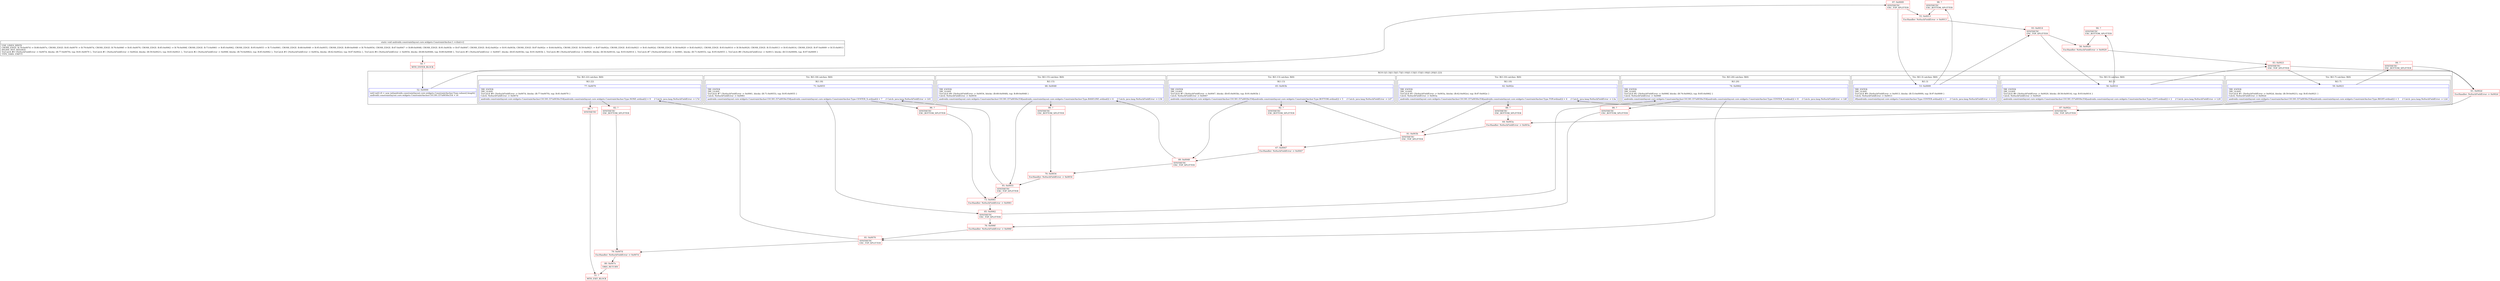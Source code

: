 digraph "CFG forandroidx.constraintlayout.core.widgets.ConstraintAnchor.1.\<clinit\>()V" {
subgraph cluster_Region_1601185112 {
label = "R(10:1|(1:3)|(1:5)|(1:7)|(1:10)|(1:13)|(1:15)|(1:18)|(1:20)|(1:22))";
node [shape=record,color=blue];
Node_52 [shape=record,label="{52\:\ 0x0000|int[] int[] r0 = new int[androidx.constraintlayout.core.widgets.ConstraintAnchor.Type.values().length]\landroidx.constraintlayout.core.widgets.ConstraintAnchor.C01391.f37x6930e354 = r0\l}"];
subgraph cluster_TryCatchRegion_2063968393 {
label = "Try: R(1:3) catches: R(0)";
node [shape=record,color=blue];
subgraph cluster_Region_276870926 {
label = "R(1:3)";
node [shape=record,color=blue];
Node_53 [shape=record,label="{53\:\ 0x0009|TRY_ENTER\lTRY_LEAVE\lTryCatch #8 \{NoSuchFieldError \-\> 0x0013, blocks: (B:53:0x0009), top: B:97:0x0009 \}\lCatch: NoSuchFieldError \-\> 0x0013\l|r0[androidx.constraintlayout.core.widgets.ConstraintAnchor.Type.CENTER.ordinal()] = 1     \/\/ Catch: java.lang.NoSuchFieldError \-\> L13\l}"];
}
subgraph cluster_Region_1851571114 {
label = "R(0) | ExcHandler: NoSuchFieldError \-\> 0x0013\l";
node [shape=record,color=blue];
}
}
subgraph cluster_TryCatchRegion_1897312317 {
label = "Try: R(1:5) catches: R(0)";
node [shape=record,color=blue];
subgraph cluster_Region_338853314 {
label = "R(1:5)";
node [shape=record,color=blue];
Node_56 [shape=record,label="{56\:\ 0x0014|TRY_ENTER\lTRY_LEAVE\lTryCatch #6 \{NoSuchFieldError \-\> 0x0020, blocks: (B:56:0x0014), top: B:93:0x0014 \}\lCatch: NoSuchFieldError \-\> 0x0020\l|androidx.constraintlayout.core.widgets.ConstraintAnchor.C01391.f37x6930e354[androidx.constraintlayout.core.widgets.ConstraintAnchor.Type.LEFT.ordinal()] = 2     \/\/ Catch: java.lang.NoSuchFieldError \-\> L20\l}"];
}
subgraph cluster_Region_1118166573 {
label = "R(0) | ExcHandler: NoSuchFieldError \-\> 0x0020\l";
node [shape=record,color=blue];
}
}
subgraph cluster_TryCatchRegion_1236249656 {
label = "Try: R(1:7) catches: R(0)";
node [shape=record,color=blue];
subgraph cluster_Region_234646120 {
label = "R(1:7)";
node [shape=record,color=blue];
Node_59 [shape=record,label="{59\:\ 0x0021|TRY_ENTER\lTRY_LEAVE\lTryCatch #1 \{NoSuchFieldError \-\> 0x002d, blocks: (B:59:0x0021), top: B:83:0x0021 \}\lCatch: NoSuchFieldError \-\> 0x002d\l|androidx.constraintlayout.core.widgets.ConstraintAnchor.C01391.f37x6930e354[androidx.constraintlayout.core.widgets.ConstraintAnchor.Type.RIGHT.ordinal()] = 3     \/\/ Catch: java.lang.NoSuchFieldError \-\> L2d\l}"];
}
subgraph cluster_Region_178768504 {
label = "R(0) | ExcHandler: NoSuchFieldError \-\> 0x002d\l";
node [shape=record,color=blue];
}
}
subgraph cluster_TryCatchRegion_1713318327 {
label = "Try: R(1:10) catches: R(0)";
node [shape=record,color=blue];
subgraph cluster_Region_1390778144 {
label = "R(1:10)";
node [shape=record,color=blue];
Node_62 [shape=record,label="{62\:\ 0x002e|TRY_ENTER\lTRY_LEAVE\lTryCatch #3 \{NoSuchFieldError \-\> 0x003a, blocks: (B:62:0x002e), top: B:87:0x002e \}\lCatch: NoSuchFieldError \-\> 0x003a\l|androidx.constraintlayout.core.widgets.ConstraintAnchor.C01391.f37x6930e354[androidx.constraintlayout.core.widgets.ConstraintAnchor.Type.TOP.ordinal()] = 4     \/\/ Catch: java.lang.NoSuchFieldError \-\> L3a\l}"];
}
subgraph cluster_Region_1008994366 {
label = "R(0) | ExcHandler: NoSuchFieldError \-\> 0x003a\l";
node [shape=record,color=blue];
}
}
subgraph cluster_TryCatchRegion_149217736 {
label = "Try: R(1:13) catches: R(0)";
node [shape=record,color=blue];
subgraph cluster_Region_396964850 {
label = "R(1:13)";
node [shape=record,color=blue];
Node_65 [shape=record,label="{65\:\ 0x003b|TRY_ENTER\lTRY_LEAVE\lTryCatch #5 \{NoSuchFieldError \-\> 0x0047, blocks: (B:65:0x003b), top: B:91:0x003b \}\lCatch: NoSuchFieldError \-\> 0x0047\l|androidx.constraintlayout.core.widgets.ConstraintAnchor.C01391.f37x6930e354[androidx.constraintlayout.core.widgets.ConstraintAnchor.Type.BOTTOM.ordinal()] = 5     \/\/ Catch: java.lang.NoSuchFieldError \-\> L47\l}"];
}
subgraph cluster_Region_1762388656 {
label = "R(0) | ExcHandler: NoSuchFieldError \-\> 0x0047\l";
node [shape=record,color=blue];
}
}
subgraph cluster_TryCatchRegion_1978825303 {
label = "Try: R(1:15) catches: R(0)";
node [shape=record,color=blue];
subgraph cluster_Region_1521954688 {
label = "R(1:15)";
node [shape=record,color=blue];
Node_68 [shape=record,label="{68\:\ 0x0048|TRY_ENTER\lTRY_LEAVE\lTryCatch #4 \{NoSuchFieldError \-\> 0x0054, blocks: (B:68:0x0048), top: B:89:0x0048 \}\lCatch: NoSuchFieldError \-\> 0x0054\l|androidx.constraintlayout.core.widgets.ConstraintAnchor.C01391.f37x6930e354[androidx.constraintlayout.core.widgets.ConstraintAnchor.Type.BASELINE.ordinal()] = 6     \/\/ Catch: java.lang.NoSuchFieldError \-\> L54\l}"];
}
subgraph cluster_Region_73380231 {
label = "R(0) | ExcHandler: NoSuchFieldError \-\> 0x0054\l";
node [shape=record,color=blue];
}
}
subgraph cluster_TryCatchRegion_842503638 {
label = "Try: R(1:18) catches: R(0)";
node [shape=record,color=blue];
subgraph cluster_Region_1416716549 {
label = "R(1:18)";
node [shape=record,color=blue];
Node_71 [shape=record,label="{71\:\ 0x0055|TRY_ENTER\lTRY_LEAVE\lTryCatch #7 \{NoSuchFieldError \-\> 0x0061, blocks: (B:71:0x0055), top: B:95:0x0055 \}\lCatch: NoSuchFieldError \-\> 0x0061\l|androidx.constraintlayout.core.widgets.ConstraintAnchor.C01391.f37x6930e354[androidx.constraintlayout.core.widgets.ConstraintAnchor.Type.CENTER_X.ordinal()] = 7     \/\/ Catch: java.lang.NoSuchFieldError \-\> L61\l}"];
}
subgraph cluster_Region_928620324 {
label = "R(0) | ExcHandler: NoSuchFieldError \-\> 0x0061\l";
node [shape=record,color=blue];
}
}
subgraph cluster_TryCatchRegion_1324598209 {
label = "Try: R(1:20) catches: R(0)";
node [shape=record,color=blue];
subgraph cluster_Region_1080325868 {
label = "R(1:20)";
node [shape=record,color=blue];
Node_74 [shape=record,label="{74\:\ 0x0062|TRY_ENTER\lTRY_LEAVE\lTryCatch #2 \{NoSuchFieldError \-\> 0x006f, blocks: (B:74:0x0062), top: B:85:0x0062 \}\lCatch: NoSuchFieldError \-\> 0x006f\l|androidx.constraintlayout.core.widgets.ConstraintAnchor.C01391.f37x6930e354[androidx.constraintlayout.core.widgets.ConstraintAnchor.Type.CENTER_Y.ordinal()] = 8     \/\/ Catch: java.lang.NoSuchFieldError \-\> L6f\l}"];
}
subgraph cluster_Region_524439212 {
label = "R(0) | ExcHandler: NoSuchFieldError \-\> 0x006f\l";
node [shape=record,color=blue];
}
}
subgraph cluster_TryCatchRegion_1679381215 {
label = "Try: R(1:22) catches: R(0)";
node [shape=record,color=blue];
subgraph cluster_Region_874801238 {
label = "R(1:22)";
node [shape=record,color=blue];
Node_77 [shape=record,label="{77\:\ 0x0070|TRY_ENTER\lTRY_LEAVE\lTryCatch #0 \{NoSuchFieldError \-\> 0x007d, blocks: (B:77:0x0070), top: B:81:0x0070 \}\lCatch: NoSuchFieldError \-\> 0x007d\l|androidx.constraintlayout.core.widgets.ConstraintAnchor.C01391.f37x6930e354[androidx.constraintlayout.core.widgets.ConstraintAnchor.Type.NONE.ordinal()] = 9     \/\/ Catch: java.lang.NoSuchFieldError \-\> L7d\l}"];
}
subgraph cluster_Region_1469360936 {
label = "R(0) | ExcHandler: NoSuchFieldError \-\> 0x007d\l";
node [shape=record,color=blue];
}
}
}
subgraph cluster_Region_1851571114 {
label = "R(0) | ExcHandler: NoSuchFieldError \-\> 0x0013\l";
node [shape=record,color=blue];
}
subgraph cluster_Region_1118166573 {
label = "R(0) | ExcHandler: NoSuchFieldError \-\> 0x0020\l";
node [shape=record,color=blue];
}
subgraph cluster_Region_178768504 {
label = "R(0) | ExcHandler: NoSuchFieldError \-\> 0x002d\l";
node [shape=record,color=blue];
}
subgraph cluster_Region_1008994366 {
label = "R(0) | ExcHandler: NoSuchFieldError \-\> 0x003a\l";
node [shape=record,color=blue];
}
subgraph cluster_Region_1762388656 {
label = "R(0) | ExcHandler: NoSuchFieldError \-\> 0x0047\l";
node [shape=record,color=blue];
}
subgraph cluster_Region_73380231 {
label = "R(0) | ExcHandler: NoSuchFieldError \-\> 0x0054\l";
node [shape=record,color=blue];
}
subgraph cluster_Region_928620324 {
label = "R(0) | ExcHandler: NoSuchFieldError \-\> 0x0061\l";
node [shape=record,color=blue];
}
subgraph cluster_Region_524439212 {
label = "R(0) | ExcHandler: NoSuchFieldError \-\> 0x006f\l";
node [shape=record,color=blue];
}
subgraph cluster_Region_1469360936 {
label = "R(0) | ExcHandler: NoSuchFieldError \-\> 0x007d\l";
node [shape=record,color=blue];
}
Node_50 [shape=record,color=red,label="{50\:\ ?|MTH_ENTER_BLOCK\l}"];
Node_97 [shape=record,color=red,label="{97\:\ 0x0009|SYNTHETIC\lEXC_TOP_SPLITTER\l}"];
Node_93 [shape=record,color=red,label="{93\:\ 0x0014|SYNTHETIC\lEXC_TOP_SPLITTER\l}"];
Node_83 [shape=record,color=red,label="{83\:\ 0x0021|SYNTHETIC\lEXC_TOP_SPLITTER\l}"];
Node_84 [shape=record,color=red,label="{84\:\ ?|SYNTHETIC\lEXC_BOTTOM_SPLITTER\l}"];
Node_87 [shape=record,color=red,label="{87\:\ 0x002e|SYNTHETIC\lEXC_TOP_SPLITTER\l}"];
Node_88 [shape=record,color=red,label="{88\:\ ?|SYNTHETIC\lEXC_BOTTOM_SPLITTER\l}"];
Node_91 [shape=record,color=red,label="{91\:\ 0x003b|SYNTHETIC\lEXC_TOP_SPLITTER\l}"];
Node_89 [shape=record,color=red,label="{89\:\ 0x0048|SYNTHETIC\lEXC_TOP_SPLITTER\l}"];
Node_90 [shape=record,color=red,label="{90\:\ ?|SYNTHETIC\lEXC_BOTTOM_SPLITTER\l}"];
Node_95 [shape=record,color=red,label="{95\:\ 0x0055|SYNTHETIC\lEXC_TOP_SPLITTER\l}"];
Node_85 [shape=record,color=red,label="{85\:\ 0x0062|SYNTHETIC\lEXC_TOP_SPLITTER\l}"];
Node_81 [shape=record,color=red,label="{81\:\ 0x0070|SYNTHETIC\lEXC_TOP_SPLITTER\l}"];
Node_82 [shape=record,color=red,label="{82\:\ ?|SYNTHETIC\lEXC_BOTTOM_SPLITTER\l}"];
Node_99 [shape=record,color=red,label="{99\:\ ?|SYNTHETIC\l}"];
Node_51 [shape=record,color=red,label="{51\:\ ?|MTH_EXIT_BLOCK\l}"];
Node_79 [shape=record,color=red,label="{79\:\ 0x007d|ExcHandler: NoSuchFieldError \-\> 0x007d\l}"];
Node_80 [shape=record,color=red,label="{80\:\ 0x007e|ORIG_RETURN\l}"];
Node_86 [shape=record,color=red,label="{86\:\ ?|SYNTHETIC\lEXC_BOTTOM_SPLITTER\l}"];
Node_76 [shape=record,color=red,label="{76\:\ 0x006f|ExcHandler: NoSuchFieldError \-\> 0x006f\l}"];
Node_96 [shape=record,color=red,label="{96\:\ ?|SYNTHETIC\lEXC_BOTTOM_SPLITTER\l}"];
Node_73 [shape=record,color=red,label="{73\:\ 0x0061|ExcHandler: NoSuchFieldError \-\> 0x0061\l}"];
Node_70 [shape=record,color=red,label="{70\:\ 0x0054|ExcHandler: NoSuchFieldError \-\> 0x0054\l}"];
Node_92 [shape=record,color=red,label="{92\:\ ?|SYNTHETIC\lEXC_BOTTOM_SPLITTER\l}"];
Node_67 [shape=record,color=red,label="{67\:\ 0x0047|ExcHandler: NoSuchFieldError \-\> 0x0047\l}"];
Node_64 [shape=record,color=red,label="{64\:\ 0x003a|ExcHandler: NoSuchFieldError \-\> 0x003a\l}"];
Node_61 [shape=record,color=red,label="{61\:\ 0x002d|ExcHandler: NoSuchFieldError \-\> 0x002d\l}"];
Node_94 [shape=record,color=red,label="{94\:\ ?|SYNTHETIC\lEXC_BOTTOM_SPLITTER\l}"];
Node_58 [shape=record,color=red,label="{58\:\ 0x0020|ExcHandler: NoSuchFieldError \-\> 0x0020\l}"];
Node_98 [shape=record,color=red,label="{98\:\ ?|SYNTHETIC\lEXC_BOTTOM_SPLITTER\l}"];
Node_55 [shape=record,color=red,label="{55\:\ 0x0013|ExcHandler: NoSuchFieldError \-\> 0x0013\l}"];
MethodNode[shape=record,label="{static void androidx.constraintlayout.core.widgets.ConstraintAnchor.1.\<clinit\>()  | USE_LINES_HINTS\lCROSS_EDGE: B:79:0x007d \-\> B:80:0x007e, CROSS_EDGE: B:81:0x0070 \-\> B:79:0x007d, CROSS_EDGE: B:76:0x006f \-\> B:81:0x0070, CROSS_EDGE: B:85:0x0062 \-\> B:76:0x006f, CROSS_EDGE: B:73:0x0061 \-\> B:85:0x0062, CROSS_EDGE: B:95:0x0055 \-\> B:73:0x0061, CROSS_EDGE: B:68:0x0048 \-\> B:95:0x0055, CROSS_EDGE: B:89:0x0048 \-\> B:70:0x0054, CROSS_EDGE: B:67:0x0047 \-\> B:89:0x0048, CROSS_EDGE: B:91:0x003b \-\> B:67:0x0047, CROSS_EDGE: B:62:0x002e \-\> B:91:0x003b, CROSS_EDGE: B:87:0x002e \-\> B:64:0x003a, CROSS_EDGE: B:59:0x0021 \-\> B:87:0x002e, CROSS_EDGE: B:83:0x0021 \-\> B:61:0x002d, CROSS_EDGE: B:58:0x0020 \-\> B:83:0x0021, CROSS_EDGE: B:93:0x0014 \-\> B:58:0x0020, CROSS_EDGE: B:55:0x0013 \-\> B:93:0x0014, CROSS_EDGE: B:97:0x0009 \-\> B:55:0x0013\lINLINE_NOT_NEEDED\lTryCatch #0 \{NoSuchFieldError \-\> 0x007d, blocks: (B:77:0x0070), top: B:81:0x0070 \}, TryCatch #1 \{NoSuchFieldError \-\> 0x002d, blocks: (B:59:0x0021), top: B:83:0x0021 \}, TryCatch #2 \{NoSuchFieldError \-\> 0x006f, blocks: (B:74:0x0062), top: B:85:0x0062 \}, TryCatch #3 \{NoSuchFieldError \-\> 0x003a, blocks: (B:62:0x002e), top: B:87:0x002e \}, TryCatch #4 \{NoSuchFieldError \-\> 0x0054, blocks: (B:68:0x0048), top: B:89:0x0048 \}, TryCatch #5 \{NoSuchFieldError \-\> 0x0047, blocks: (B:65:0x003b), top: B:91:0x003b \}, TryCatch #6 \{NoSuchFieldError \-\> 0x0020, blocks: (B:56:0x0014), top: B:93:0x0014 \}, TryCatch #7 \{NoSuchFieldError \-\> 0x0061, blocks: (B:71:0x0055), top: B:95:0x0055 \}, TryCatch #8 \{NoSuchFieldError \-\> 0x0013, blocks: (B:53:0x0009), top: B:97:0x0009 \}\lTYPE_VARS: EMPTY\l}"];
MethodNode -> Node_50;Node_52 -> Node_97;
Node_53 -> Node_93;
Node_53 -> Node_98;
Node_56 -> Node_83;
Node_56 -> Node_94;
Node_59 -> Node_84;
Node_59 -> Node_87;
Node_62 -> Node_88;
Node_62 -> Node_91;
Node_65 -> Node_89;
Node_65 -> Node_92;
Node_68 -> Node_90;
Node_68 -> Node_95;
Node_71 -> Node_85;
Node_71 -> Node_96;
Node_74 -> Node_81;
Node_74 -> Node_86;
Node_77 -> Node_82;
Node_77 -> Node_99;
Node_50 -> Node_52;
Node_97 -> Node_53;
Node_97 -> Node_55;
Node_93 -> Node_56;
Node_93 -> Node_58;
Node_83 -> Node_59;
Node_83 -> Node_61;
Node_84 -> Node_61;
Node_87 -> Node_62;
Node_87 -> Node_64;
Node_88 -> Node_64;
Node_91 -> Node_65;
Node_91 -> Node_67;
Node_89 -> Node_68;
Node_89 -> Node_70;
Node_90 -> Node_70;
Node_95 -> Node_71;
Node_95 -> Node_73;
Node_85 -> Node_74;
Node_85 -> Node_76;
Node_81 -> Node_77;
Node_81 -> Node_79;
Node_82 -> Node_79;
Node_99 -> Node_51;
Node_79 -> Node_80;
Node_80 -> Node_51;
Node_86 -> Node_76;
Node_76 -> Node_81;
Node_96 -> Node_73;
Node_73 -> Node_85;
Node_70 -> Node_95;
Node_92 -> Node_67;
Node_67 -> Node_89;
Node_64 -> Node_91;
Node_61 -> Node_87;
Node_94 -> Node_58;
Node_58 -> Node_83;
Node_98 -> Node_55;
Node_55 -> Node_93;
}


